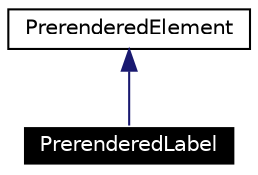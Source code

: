 digraph G
{
  edge [fontname="Helvetica",fontsize=10,labelfontname="Helvetica",labelfontsize=10];
  node [fontname="Helvetica",fontsize=10,shape=record];
  Node15 [label="PrerenderedLabel",height=0.2,width=0.4,color="white", fillcolor="black", style="filled" fontcolor="white"];
  Node16 -> Node15 [dir=back,color="midnightblue",fontsize=10,style="solid",fontname="Helvetica"];
  Node16 [label="PrerenderedElement",height=0.2,width=0.4,color="black",URL="$class_prerendered_element.html"];
}
